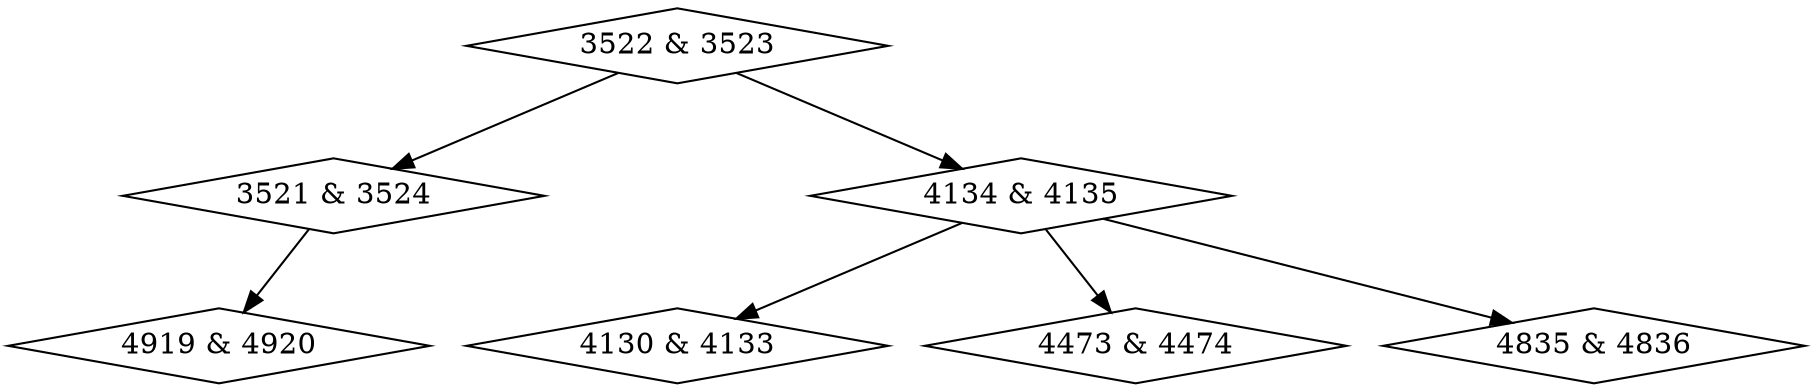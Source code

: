 digraph {
0 [label = "3521 & 3524", shape = diamond];
1 [label = "3522 & 3523", shape = diamond];
2 [label = "4130 & 4133", shape = diamond];
3 [label = "4134 & 4135", shape = diamond];
4 [label = "4473 & 4474", shape = diamond];
5 [label = "4835 & 4836", shape = diamond];
6 [label = "4919 & 4920", shape = diamond];
0->6;
1->0;
1->3;
3->2;
3->4;
3->5;
}
